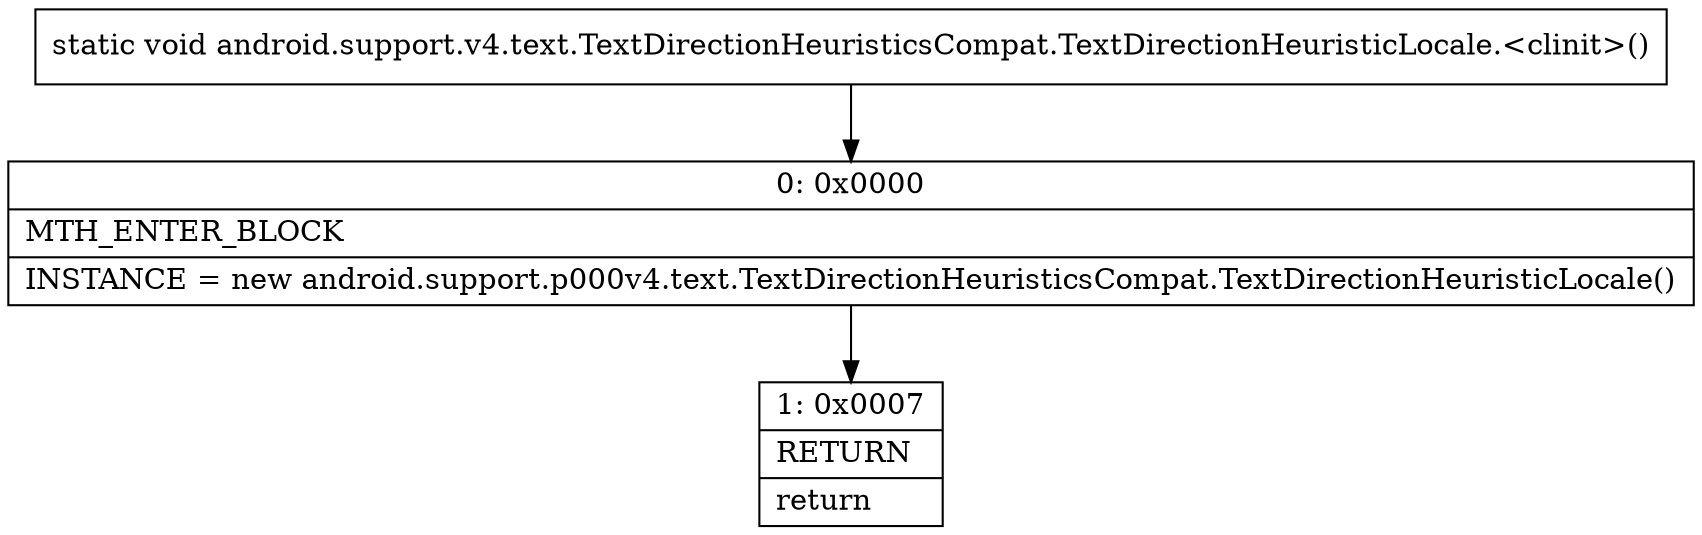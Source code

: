 digraph "CFG forandroid.support.v4.text.TextDirectionHeuristicsCompat.TextDirectionHeuristicLocale.\<clinit\>()V" {
Node_0 [shape=record,label="{0\:\ 0x0000|MTH_ENTER_BLOCK\l|INSTANCE = new android.support.p000v4.text.TextDirectionHeuristicsCompat.TextDirectionHeuristicLocale()\l}"];
Node_1 [shape=record,label="{1\:\ 0x0007|RETURN\l|return\l}"];
MethodNode[shape=record,label="{static void android.support.v4.text.TextDirectionHeuristicsCompat.TextDirectionHeuristicLocale.\<clinit\>() }"];
MethodNode -> Node_0;
Node_0 -> Node_1;
}

